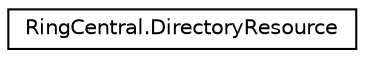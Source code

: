 digraph "Graphical Class Hierarchy"
{
 // LATEX_PDF_SIZE
  edge [fontname="Helvetica",fontsize="10",labelfontname="Helvetica",labelfontsize="10"];
  node [fontname="Helvetica",fontsize="10",shape=record];
  rankdir="LR";
  Node0 [label="RingCentral.DirectoryResource",height=0.2,width=0.4,color="black", fillcolor="white", style="filled",URL="$classRingCentral_1_1DirectoryResource.html",tooltip=" "];
}

